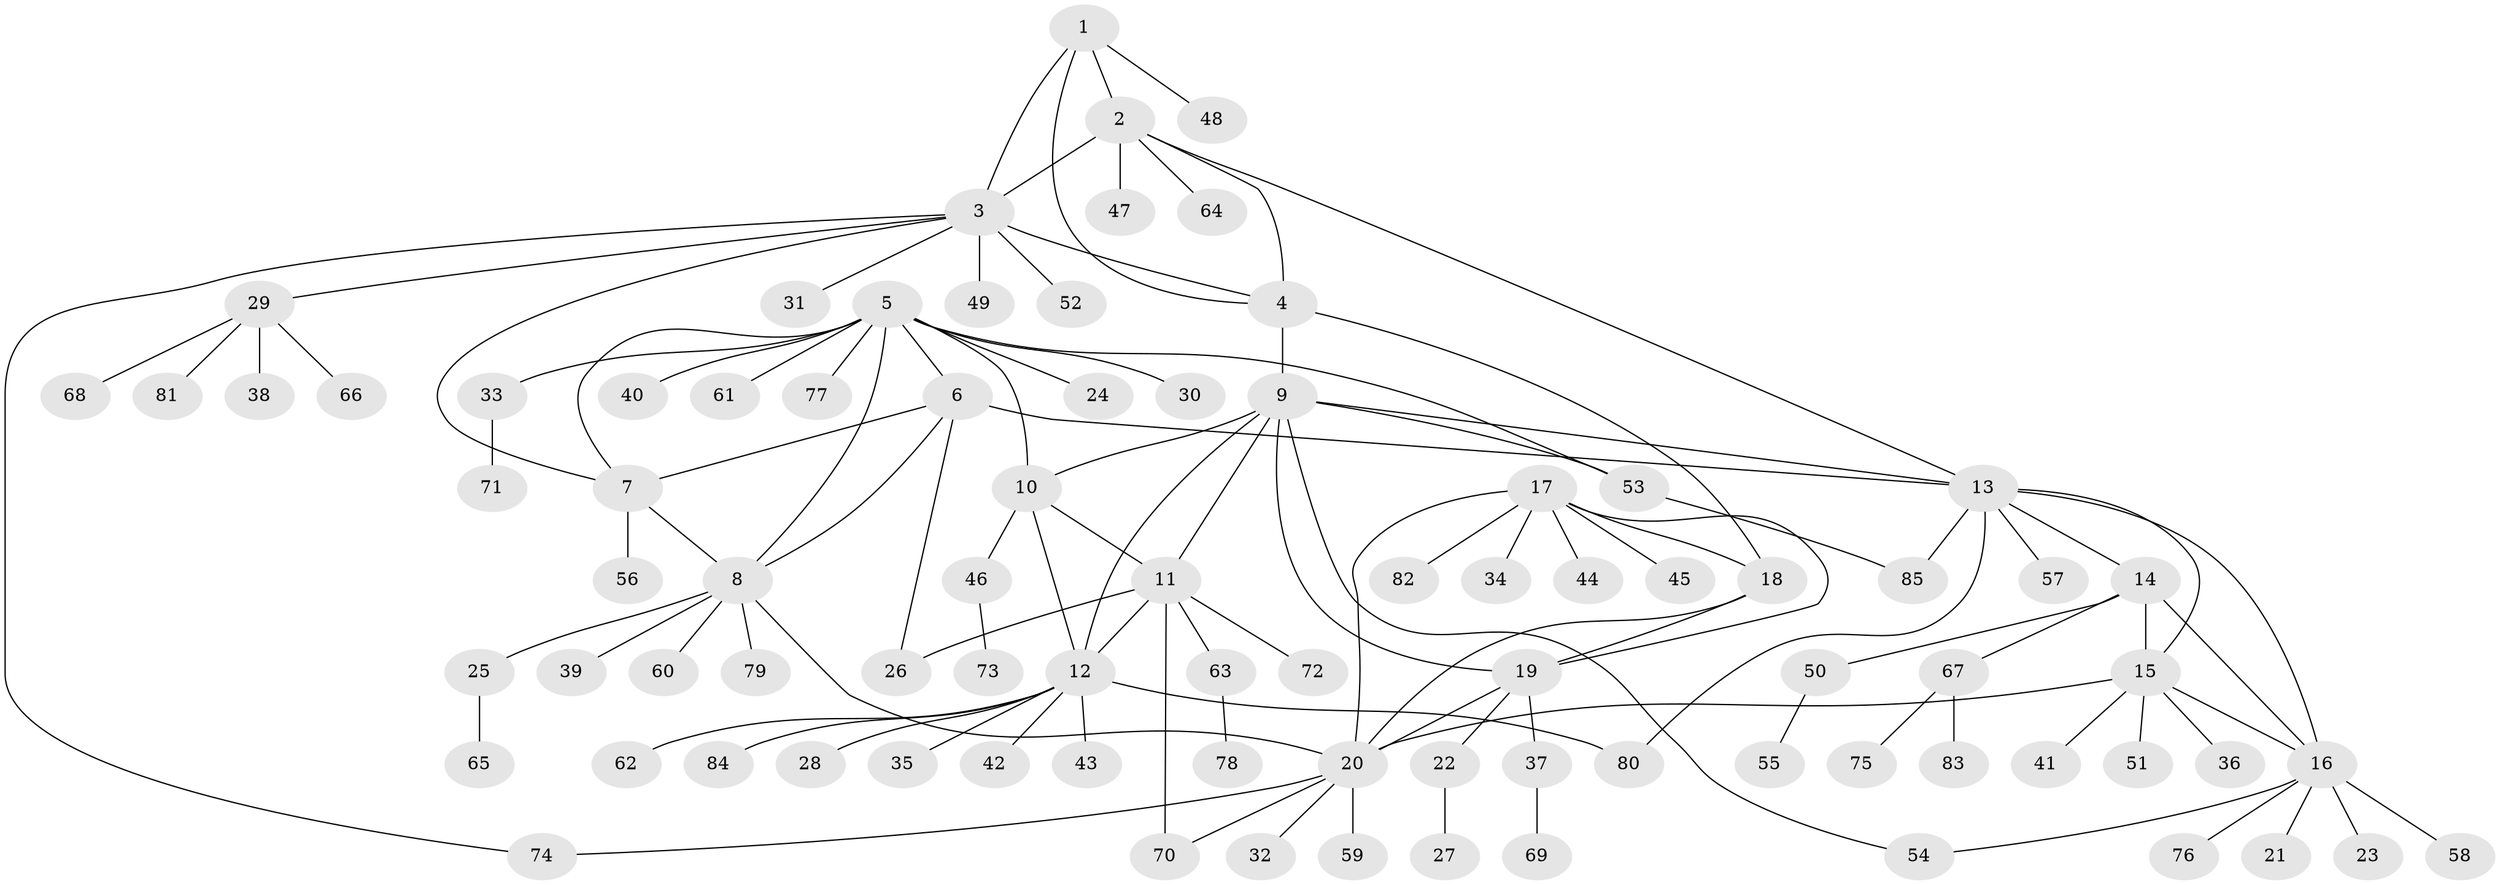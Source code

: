 // Generated by graph-tools (version 1.1) at 2025/50/03/09/25 03:50:36]
// undirected, 85 vertices, 112 edges
graph export_dot {
graph [start="1"]
  node [color=gray90,style=filled];
  1;
  2;
  3;
  4;
  5;
  6;
  7;
  8;
  9;
  10;
  11;
  12;
  13;
  14;
  15;
  16;
  17;
  18;
  19;
  20;
  21;
  22;
  23;
  24;
  25;
  26;
  27;
  28;
  29;
  30;
  31;
  32;
  33;
  34;
  35;
  36;
  37;
  38;
  39;
  40;
  41;
  42;
  43;
  44;
  45;
  46;
  47;
  48;
  49;
  50;
  51;
  52;
  53;
  54;
  55;
  56;
  57;
  58;
  59;
  60;
  61;
  62;
  63;
  64;
  65;
  66;
  67;
  68;
  69;
  70;
  71;
  72;
  73;
  74;
  75;
  76;
  77;
  78;
  79;
  80;
  81;
  82;
  83;
  84;
  85;
  1 -- 2;
  1 -- 3;
  1 -- 4;
  1 -- 48;
  2 -- 3;
  2 -- 4;
  2 -- 13;
  2 -- 47;
  2 -- 64;
  3 -- 4;
  3 -- 7;
  3 -- 29;
  3 -- 31;
  3 -- 49;
  3 -- 52;
  3 -- 74;
  4 -- 9;
  4 -- 18;
  5 -- 6;
  5 -- 7;
  5 -- 8;
  5 -- 10;
  5 -- 24;
  5 -- 30;
  5 -- 33;
  5 -- 40;
  5 -- 53;
  5 -- 61;
  5 -- 77;
  6 -- 7;
  6 -- 8;
  6 -- 13;
  6 -- 26;
  7 -- 8;
  7 -- 56;
  8 -- 20;
  8 -- 25;
  8 -- 39;
  8 -- 60;
  8 -- 79;
  9 -- 10;
  9 -- 11;
  9 -- 12;
  9 -- 13;
  9 -- 19;
  9 -- 53;
  9 -- 54;
  10 -- 11;
  10 -- 12;
  10 -- 46;
  11 -- 12;
  11 -- 26;
  11 -- 63;
  11 -- 70;
  11 -- 72;
  12 -- 28;
  12 -- 35;
  12 -- 42;
  12 -- 43;
  12 -- 62;
  12 -- 80;
  12 -- 84;
  13 -- 14;
  13 -- 15;
  13 -- 16;
  13 -- 57;
  13 -- 80;
  13 -- 85;
  14 -- 15;
  14 -- 16;
  14 -- 50;
  14 -- 67;
  15 -- 16;
  15 -- 20;
  15 -- 36;
  15 -- 41;
  15 -- 51;
  16 -- 21;
  16 -- 23;
  16 -- 54;
  16 -- 58;
  16 -- 76;
  17 -- 18;
  17 -- 19;
  17 -- 20;
  17 -- 34;
  17 -- 44;
  17 -- 45;
  17 -- 82;
  18 -- 19;
  18 -- 20;
  19 -- 20;
  19 -- 22;
  19 -- 37;
  20 -- 32;
  20 -- 59;
  20 -- 70;
  20 -- 74;
  22 -- 27;
  25 -- 65;
  29 -- 38;
  29 -- 66;
  29 -- 68;
  29 -- 81;
  33 -- 71;
  37 -- 69;
  46 -- 73;
  50 -- 55;
  53 -- 85;
  63 -- 78;
  67 -- 75;
  67 -- 83;
}
